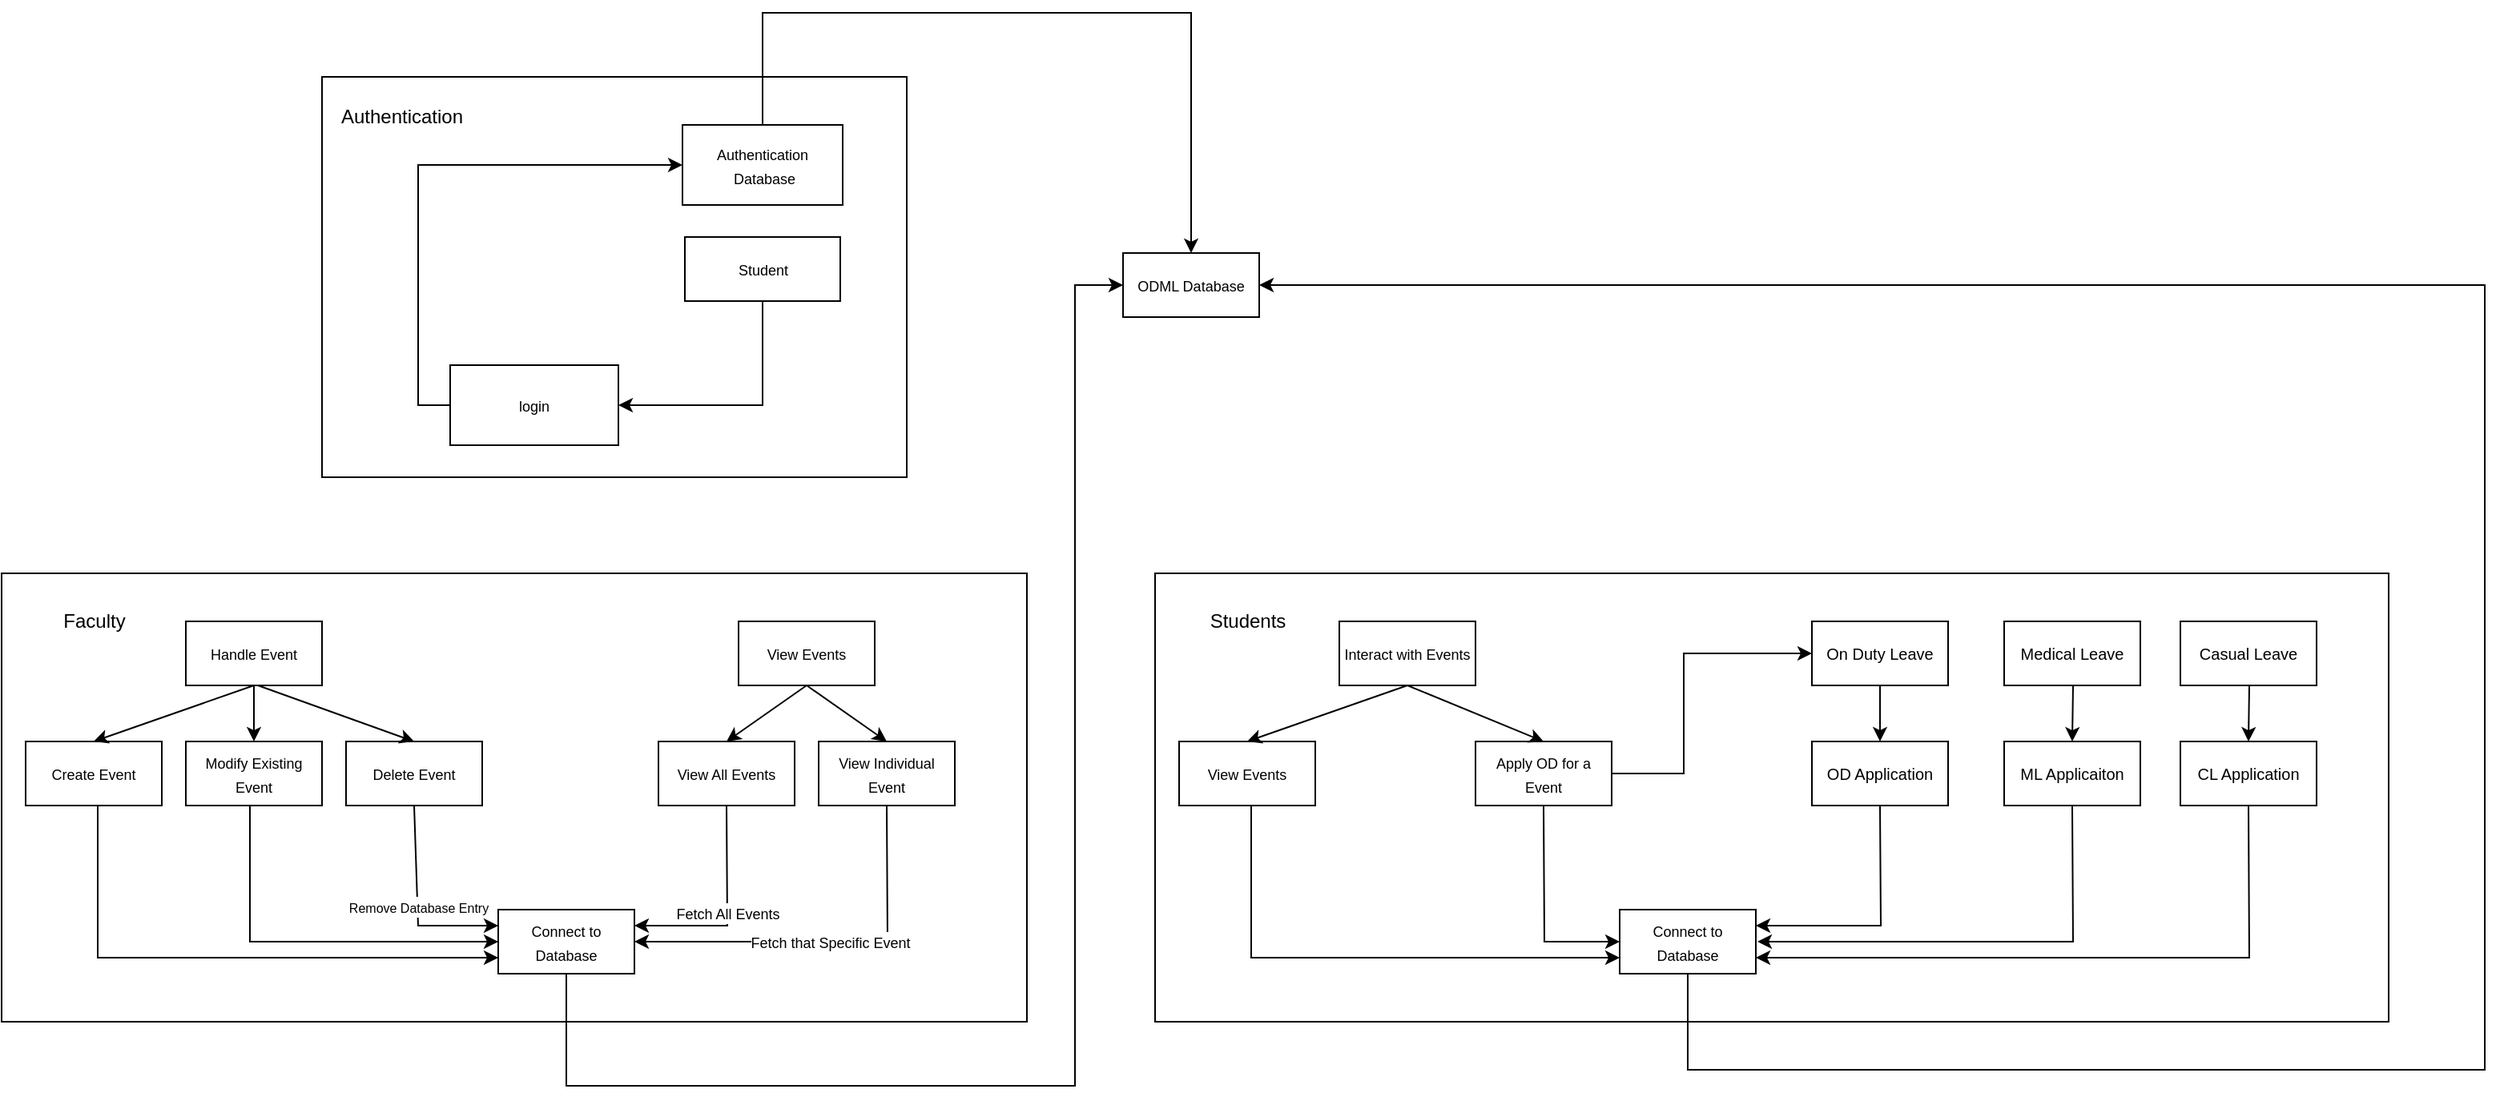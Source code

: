 <mxfile version="21.3.4" type="github">
  <diagram name="Page-1" id="e6GKfEfCSmbbXhmYiS7S">
    <mxGraphModel dx="2333" dy="1222" grid="1" gridSize="10" guides="1" tooltips="1" connect="1" arrows="1" fold="1" page="1" pageScale="1" pageWidth="850" pageHeight="1100" math="0" shadow="0">
      <root>
        <mxCell id="0" />
        <mxCell id="1" parent="0" />
        <mxCell id="_3qlMYkyY0_uglncItlu-45" value="" style="rounded=0;whiteSpace=wrap;html=1;" vertex="1" parent="1">
          <mxGeometry x="210" y="210" width="365" height="250" as="geometry" />
        </mxCell>
        <mxCell id="_3qlMYkyY0_uglncItlu-44" value="" style="rounded=0;whiteSpace=wrap;html=1;" vertex="1" parent="1">
          <mxGeometry x="10" y="520" width="640" height="280" as="geometry" />
        </mxCell>
        <mxCell id="_3qlMYkyY0_uglncItlu-1" value="&lt;font style=&quot;font-size: 9px;&quot;&gt;Student&lt;/font&gt;" style="rounded=0;whiteSpace=wrap;html=1;" vertex="1" parent="1">
          <mxGeometry x="436.5" y="310" width="97" height="40" as="geometry" />
        </mxCell>
        <mxCell id="_3qlMYkyY0_uglncItlu-111" style="edgeStyle=orthogonalEdgeStyle;rounded=0;orthogonalLoop=1;jettySize=auto;html=1;exitX=0.5;exitY=0;exitDx=0;exitDy=0;entryX=0.5;entryY=0;entryDx=0;entryDy=0;" edge="1" parent="1" source="_3qlMYkyY0_uglncItlu-2" target="_3qlMYkyY0_uglncItlu-105">
          <mxGeometry relative="1" as="geometry">
            <Array as="points">
              <mxPoint x="485" y="170" />
              <mxPoint x="753" y="170" />
            </Array>
          </mxGeometry>
        </mxCell>
        <mxCell id="_3qlMYkyY0_uglncItlu-2" value="&lt;font style=&quot;font-size: 9px;&quot;&gt;Authentication&lt;br&gt;&amp;nbsp;Database&lt;/font&gt;" style="rounded=0;whiteSpace=wrap;html=1;" vertex="1" parent="1">
          <mxGeometry x="435" y="240" width="100" height="50" as="geometry" />
        </mxCell>
        <mxCell id="_3qlMYkyY0_uglncItlu-8" style="edgeStyle=orthogonalEdgeStyle;rounded=0;orthogonalLoop=1;jettySize=auto;html=1;exitX=0;exitY=0.5;exitDx=0;exitDy=0;entryX=0;entryY=0.5;entryDx=0;entryDy=0;" edge="1" parent="1" source="_3qlMYkyY0_uglncItlu-3" target="_3qlMYkyY0_uglncItlu-2">
          <mxGeometry relative="1" as="geometry">
            <mxPoint x="230" y="250" as="targetPoint" />
          </mxGeometry>
        </mxCell>
        <mxCell id="_3qlMYkyY0_uglncItlu-3" value="&lt;font style=&quot;font-size: 9px;&quot;&gt;login&lt;/font&gt;" style="rounded=0;whiteSpace=wrap;html=1;" vertex="1" parent="1">
          <mxGeometry x="290" y="390" width="105" height="50" as="geometry" />
        </mxCell>
        <mxCell id="_3qlMYkyY0_uglncItlu-5" value="" style="endArrow=classic;html=1;rounded=0;exitX=0.5;exitY=1;exitDx=0;exitDy=0;entryX=1;entryY=0.5;entryDx=0;entryDy=0;" edge="1" parent="1" source="_3qlMYkyY0_uglncItlu-1" target="_3qlMYkyY0_uglncItlu-3">
          <mxGeometry width="50" height="50" relative="1" as="geometry">
            <mxPoint x="490" y="480" as="sourcePoint" />
            <mxPoint x="540" y="430" as="targetPoint" />
            <Array as="points">
              <mxPoint x="485" y="415" />
            </Array>
          </mxGeometry>
        </mxCell>
        <mxCell id="_3qlMYkyY0_uglncItlu-10" value="Authentication" style="text;html=1;strokeColor=none;fillColor=none;align=center;verticalAlign=middle;whiteSpace=wrap;rounded=0;" vertex="1" parent="1">
          <mxGeometry x="230" y="220" width="60" height="30" as="geometry" />
        </mxCell>
        <mxCell id="_3qlMYkyY0_uglncItlu-12" value="&lt;font style=&quot;font-size: 9px;&quot;&gt;View Events&lt;/font&gt;" style="rounded=0;whiteSpace=wrap;html=1;" vertex="1" parent="1">
          <mxGeometry x="470" y="550" width="85" height="40" as="geometry" />
        </mxCell>
        <mxCell id="_3qlMYkyY0_uglncItlu-13" value="&lt;font style=&quot;font-size: 9px;&quot;&gt;View All Events&lt;/font&gt;" style="rounded=0;whiteSpace=wrap;html=1;" vertex="1" parent="1">
          <mxGeometry x="420" y="625" width="85" height="40" as="geometry" />
        </mxCell>
        <mxCell id="_3qlMYkyY0_uglncItlu-14" value="&lt;font style=&quot;font-size: 9px;&quot;&gt;View Individual Event&lt;/font&gt;" style="rounded=0;whiteSpace=wrap;html=1;" vertex="1" parent="1">
          <mxGeometry x="520" y="625" width="85" height="40" as="geometry" />
        </mxCell>
        <mxCell id="_3qlMYkyY0_uglncItlu-19" value="" style="endArrow=classic;html=1;rounded=0;exitX=0.5;exitY=1;exitDx=0;exitDy=0;entryX=0.5;entryY=0;entryDx=0;entryDy=0;" edge="1" parent="1" source="_3qlMYkyY0_uglncItlu-12" target="_3qlMYkyY0_uglncItlu-13">
          <mxGeometry width="50" height="50" relative="1" as="geometry">
            <mxPoint x="460" y="620" as="sourcePoint" />
            <mxPoint x="510" y="570" as="targetPoint" />
          </mxGeometry>
        </mxCell>
        <mxCell id="_3qlMYkyY0_uglncItlu-20" value="" style="endArrow=classic;html=1;rounded=0;exitX=0.5;exitY=1;exitDx=0;exitDy=0;entryX=0.5;entryY=0;entryDx=0;entryDy=0;" edge="1" parent="1" source="_3qlMYkyY0_uglncItlu-12" target="_3qlMYkyY0_uglncItlu-14">
          <mxGeometry width="50" height="50" relative="1" as="geometry">
            <mxPoint x="523" y="600" as="sourcePoint" />
            <mxPoint x="473" y="635" as="targetPoint" />
          </mxGeometry>
        </mxCell>
        <mxCell id="_3qlMYkyY0_uglncItlu-112" style="edgeStyle=orthogonalEdgeStyle;rounded=0;orthogonalLoop=1;jettySize=auto;html=1;exitX=0.5;exitY=1;exitDx=0;exitDy=0;entryX=0;entryY=0.5;entryDx=0;entryDy=0;" edge="1" parent="1" source="_3qlMYkyY0_uglncItlu-22" target="_3qlMYkyY0_uglncItlu-105">
          <mxGeometry relative="1" as="geometry">
            <Array as="points">
              <mxPoint x="363" y="840" />
              <mxPoint x="680" y="840" />
              <mxPoint x="680" y="340" />
            </Array>
          </mxGeometry>
        </mxCell>
        <mxCell id="_3qlMYkyY0_uglncItlu-22" value="&lt;font style=&quot;font-size: 9px;&quot;&gt;Connect to Database&lt;/font&gt;" style="rounded=0;whiteSpace=wrap;html=1;" vertex="1" parent="1">
          <mxGeometry x="320" y="730" width="85" height="40" as="geometry" />
        </mxCell>
        <mxCell id="_3qlMYkyY0_uglncItlu-24" value="&lt;font style=&quot;font-size: 9px;&quot;&gt;Handle Event&lt;/font&gt;" style="rounded=0;whiteSpace=wrap;html=1;" vertex="1" parent="1">
          <mxGeometry x="125" y="550" width="85" height="40" as="geometry" />
        </mxCell>
        <mxCell id="_3qlMYkyY0_uglncItlu-25" value="&lt;font style=&quot;font-size: 9px;&quot;&gt;Create Event&lt;/font&gt;" style="rounded=0;whiteSpace=wrap;html=1;" vertex="1" parent="1">
          <mxGeometry x="25" y="625" width="85" height="40" as="geometry" />
        </mxCell>
        <mxCell id="_3qlMYkyY0_uglncItlu-26" value="&lt;font style=&quot;font-size: 9px;&quot;&gt;Modify Existing Event&lt;/font&gt;" style="rounded=0;whiteSpace=wrap;html=1;" vertex="1" parent="1">
          <mxGeometry x="125" y="625" width="85" height="40" as="geometry" />
        </mxCell>
        <mxCell id="_3qlMYkyY0_uglncItlu-27" value="" style="endArrow=classic;html=1;rounded=0;exitX=0.5;exitY=1;exitDx=0;exitDy=0;entryX=0.5;entryY=0;entryDx=0;entryDy=0;" edge="1" parent="1" source="_3qlMYkyY0_uglncItlu-24" target="_3qlMYkyY0_uglncItlu-25">
          <mxGeometry width="50" height="50" relative="1" as="geometry">
            <mxPoint x="65" y="620" as="sourcePoint" />
            <mxPoint x="115" y="570" as="targetPoint" />
          </mxGeometry>
        </mxCell>
        <mxCell id="_3qlMYkyY0_uglncItlu-28" value="" style="endArrow=classic;html=1;rounded=0;exitX=0.5;exitY=1;exitDx=0;exitDy=0;entryX=0.5;entryY=0;entryDx=0;entryDy=0;" edge="1" parent="1" source="_3qlMYkyY0_uglncItlu-24" target="_3qlMYkyY0_uglncItlu-26">
          <mxGeometry width="50" height="50" relative="1" as="geometry">
            <mxPoint x="128" y="600" as="sourcePoint" />
            <mxPoint x="78" y="635" as="targetPoint" />
          </mxGeometry>
        </mxCell>
        <mxCell id="_3qlMYkyY0_uglncItlu-29" value="&lt;font style=&quot;font-size: 9px;&quot;&gt;Delete Event&lt;/font&gt;" style="rounded=0;whiteSpace=wrap;html=1;" vertex="1" parent="1">
          <mxGeometry x="225" y="625" width="85" height="40" as="geometry" />
        </mxCell>
        <mxCell id="_3qlMYkyY0_uglncItlu-30" value="" style="endArrow=classic;html=1;rounded=0;entryX=0.5;entryY=0;entryDx=0;entryDy=0;" edge="1" parent="1" target="_3qlMYkyY0_uglncItlu-29">
          <mxGeometry width="50" height="50" relative="1" as="geometry">
            <mxPoint x="170" y="590" as="sourcePoint" />
            <mxPoint x="178" y="635" as="targetPoint" />
          </mxGeometry>
        </mxCell>
        <mxCell id="_3qlMYkyY0_uglncItlu-31" value="" style="endArrow=classic;html=1;rounded=0;exitX=0.5;exitY=1;exitDx=0;exitDy=0;entryX=0;entryY=0.5;entryDx=0;entryDy=0;" edge="1" parent="1" target="_3qlMYkyY0_uglncItlu-22">
          <mxGeometry width="50" height="50" relative="1" as="geometry">
            <mxPoint x="165" y="665" as="sourcePoint" />
            <mxPoint x="60" y="750" as="targetPoint" />
            <Array as="points">
              <mxPoint x="165" y="750" />
            </Array>
          </mxGeometry>
        </mxCell>
        <mxCell id="_3qlMYkyY0_uglncItlu-32" value="" style="endArrow=classic;html=1;rounded=0;exitX=0.5;exitY=1;exitDx=0;exitDy=0;entryX=0;entryY=0.75;entryDx=0;entryDy=0;" edge="1" parent="1" target="_3qlMYkyY0_uglncItlu-22">
          <mxGeometry width="50" height="50" relative="1" as="geometry">
            <mxPoint x="70" y="665" as="sourcePoint" />
            <mxPoint x="178" y="750" as="targetPoint" />
            <Array as="points">
              <mxPoint x="70" y="760" />
            </Array>
          </mxGeometry>
        </mxCell>
        <mxCell id="_3qlMYkyY0_uglncItlu-38" value="" style="endArrow=classic;html=1;rounded=0;entryX=1;entryY=0.25;entryDx=0;entryDy=0;exitX=0.5;exitY=1;exitDx=0;exitDy=0;" edge="1" parent="1" source="_3qlMYkyY0_uglncItlu-13" target="_3qlMYkyY0_uglncItlu-22">
          <mxGeometry relative="1" as="geometry">
            <mxPoint x="320" y="550" as="sourcePoint" />
            <mxPoint x="420" y="550" as="targetPoint" />
            <Array as="points">
              <mxPoint x="463" y="740" />
            </Array>
          </mxGeometry>
        </mxCell>
        <mxCell id="_3qlMYkyY0_uglncItlu-39" value="&lt;font style=&quot;font-size: 9px;&quot;&gt;Fetch All Events&lt;/font&gt;" style="edgeLabel;resizable=0;html=1;align=center;verticalAlign=middle;" connectable="0" vertex="1" parent="_3qlMYkyY0_uglncItlu-38">
          <mxGeometry relative="1" as="geometry" />
        </mxCell>
        <mxCell id="_3qlMYkyY0_uglncItlu-40" value="" style="endArrow=classic;html=1;rounded=0;entryX=1;entryY=0.5;entryDx=0;entryDy=0;exitX=0.5;exitY=1;exitDx=0;exitDy=0;" edge="1" parent="1" source="_3qlMYkyY0_uglncItlu-14" target="_3qlMYkyY0_uglncItlu-22">
          <mxGeometry relative="1" as="geometry">
            <mxPoint x="558" y="675" as="sourcePoint" />
            <mxPoint x="500" y="750" as="targetPoint" />
            <Array as="points">
              <mxPoint x="563" y="750" />
            </Array>
          </mxGeometry>
        </mxCell>
        <mxCell id="_3qlMYkyY0_uglncItlu-41" value="&lt;font style=&quot;font-size: 9px;&quot;&gt;Fetch that Specific Event&lt;/font&gt;" style="edgeLabel;resizable=0;html=1;align=center;verticalAlign=middle;" connectable="0" vertex="1" parent="_3qlMYkyY0_uglncItlu-40">
          <mxGeometry relative="1" as="geometry" />
        </mxCell>
        <mxCell id="_3qlMYkyY0_uglncItlu-42" value="" style="endArrow=classic;html=1;rounded=0;exitX=0.5;exitY=1;exitDx=0;exitDy=0;entryX=0;entryY=0.25;entryDx=0;entryDy=0;" edge="1" parent="1" source="_3qlMYkyY0_uglncItlu-29" target="_3qlMYkyY0_uglncItlu-22">
          <mxGeometry relative="1" as="geometry">
            <mxPoint x="320" y="550" as="sourcePoint" />
            <mxPoint x="420" y="550" as="targetPoint" />
            <Array as="points">
              <mxPoint x="270" y="740" />
            </Array>
          </mxGeometry>
        </mxCell>
        <mxCell id="_3qlMYkyY0_uglncItlu-43" value="&lt;font style=&quot;font-size: 8px;&quot;&gt;Remove Database Entry&lt;/font&gt;" style="edgeLabel;resizable=0;html=1;align=center;verticalAlign=middle;" connectable="0" vertex="1" parent="_3qlMYkyY0_uglncItlu-42">
          <mxGeometry relative="1" as="geometry" />
        </mxCell>
        <mxCell id="_3qlMYkyY0_uglncItlu-46" value="Faculty" style="text;html=1;strokeColor=none;fillColor=none;align=center;verticalAlign=middle;whiteSpace=wrap;rounded=0;" vertex="1" parent="1">
          <mxGeometry x="37.5" y="535" width="60" height="30" as="geometry" />
        </mxCell>
        <mxCell id="_3qlMYkyY0_uglncItlu-70" value="" style="rounded=0;whiteSpace=wrap;html=1;" vertex="1" parent="1">
          <mxGeometry x="730" y="520" width="770" height="280" as="geometry" />
        </mxCell>
        <mxCell id="_3qlMYkyY0_uglncItlu-71" value="&lt;font size=&quot;1&quot;&gt;Medical Leave&lt;/font&gt;" style="rounded=0;whiteSpace=wrap;html=1;" vertex="1" parent="1">
          <mxGeometry x="1260" y="550" width="85" height="40" as="geometry" />
        </mxCell>
        <mxCell id="_3qlMYkyY0_uglncItlu-113" style="edgeStyle=orthogonalEdgeStyle;rounded=0;orthogonalLoop=1;jettySize=auto;html=1;exitX=0.5;exitY=1;exitDx=0;exitDy=0;entryX=1;entryY=0.5;entryDx=0;entryDy=0;" edge="1" parent="1" source="_3qlMYkyY0_uglncItlu-76" target="_3qlMYkyY0_uglncItlu-105">
          <mxGeometry relative="1" as="geometry">
            <Array as="points">
              <mxPoint x="1063" y="830" />
              <mxPoint x="1560" y="830" />
              <mxPoint x="1560" y="340" />
            </Array>
          </mxGeometry>
        </mxCell>
        <mxCell id="_3qlMYkyY0_uglncItlu-76" value="&lt;font style=&quot;font-size: 9px;&quot;&gt;Connect to Database&lt;/font&gt;" style="rounded=0;whiteSpace=wrap;html=1;" vertex="1" parent="1">
          <mxGeometry x="1020" y="730" width="85" height="40" as="geometry" />
        </mxCell>
        <mxCell id="_3qlMYkyY0_uglncItlu-77" value="&lt;font style=&quot;font-size: 9px;&quot;&gt;Interact with Events&lt;/font&gt;" style="rounded=0;whiteSpace=wrap;html=1;" vertex="1" parent="1">
          <mxGeometry x="845" y="550" width="85" height="40" as="geometry" />
        </mxCell>
        <mxCell id="_3qlMYkyY0_uglncItlu-78" value="&lt;font style=&quot;font-size: 9px;&quot;&gt;View Events&lt;/font&gt;" style="rounded=0;whiteSpace=wrap;html=1;" vertex="1" parent="1">
          <mxGeometry x="745" y="625" width="85" height="40" as="geometry" />
        </mxCell>
        <mxCell id="_3qlMYkyY0_uglncItlu-79" value="&lt;font style=&quot;font-size: 9px;&quot;&gt;Apply OD for a Event&lt;/font&gt;" style="rounded=0;whiteSpace=wrap;html=1;" vertex="1" parent="1">
          <mxGeometry x="930" y="625" width="85" height="40" as="geometry" />
        </mxCell>
        <mxCell id="_3qlMYkyY0_uglncItlu-80" value="" style="endArrow=classic;html=1;rounded=0;exitX=0.5;exitY=1;exitDx=0;exitDy=0;entryX=0.5;entryY=0;entryDx=0;entryDy=0;" edge="1" parent="1" source="_3qlMYkyY0_uglncItlu-77" target="_3qlMYkyY0_uglncItlu-78">
          <mxGeometry width="50" height="50" relative="1" as="geometry">
            <mxPoint x="785" y="620" as="sourcePoint" />
            <mxPoint x="835" y="570" as="targetPoint" />
          </mxGeometry>
        </mxCell>
        <mxCell id="_3qlMYkyY0_uglncItlu-81" value="" style="endArrow=classic;html=1;rounded=0;exitX=0.5;exitY=1;exitDx=0;exitDy=0;entryX=0.5;entryY=0;entryDx=0;entryDy=0;" edge="1" parent="1" source="_3qlMYkyY0_uglncItlu-77" target="_3qlMYkyY0_uglncItlu-79">
          <mxGeometry width="50" height="50" relative="1" as="geometry">
            <mxPoint x="848" y="600" as="sourcePoint" />
            <mxPoint x="798" y="635" as="targetPoint" />
          </mxGeometry>
        </mxCell>
        <mxCell id="_3qlMYkyY0_uglncItlu-84" value="" style="endArrow=classic;html=1;rounded=0;exitX=0.5;exitY=1;exitDx=0;exitDy=0;entryX=0;entryY=0.5;entryDx=0;entryDy=0;" edge="1" parent="1" target="_3qlMYkyY0_uglncItlu-76" source="_3qlMYkyY0_uglncItlu-79">
          <mxGeometry width="50" height="50" relative="1" as="geometry">
            <mxPoint x="885" y="665" as="sourcePoint" />
            <mxPoint x="780" y="750" as="targetPoint" />
            <Array as="points">
              <mxPoint x="973" y="750" />
            </Array>
          </mxGeometry>
        </mxCell>
        <mxCell id="_3qlMYkyY0_uglncItlu-85" value="" style="endArrow=classic;html=1;rounded=0;exitX=0.5;exitY=1;exitDx=0;exitDy=0;entryX=0;entryY=0.75;entryDx=0;entryDy=0;" edge="1" parent="1" target="_3qlMYkyY0_uglncItlu-76">
          <mxGeometry width="50" height="50" relative="1" as="geometry">
            <mxPoint x="790" y="665" as="sourcePoint" />
            <mxPoint x="898" y="750" as="targetPoint" />
            <Array as="points">
              <mxPoint x="790" y="760" />
            </Array>
          </mxGeometry>
        </mxCell>
        <mxCell id="_3qlMYkyY0_uglncItlu-92" value="Students" style="text;html=1;strokeColor=none;fillColor=none;align=center;verticalAlign=middle;whiteSpace=wrap;rounded=0;" vertex="1" parent="1">
          <mxGeometry x="757.5" y="535" width="60" height="30" as="geometry" />
        </mxCell>
        <mxCell id="_3qlMYkyY0_uglncItlu-93" value="&lt;font size=&quot;1&quot;&gt;On Duty Leave&lt;/font&gt;" style="rounded=0;whiteSpace=wrap;html=1;" vertex="1" parent="1">
          <mxGeometry x="1140" y="550" width="85" height="40" as="geometry" />
        </mxCell>
        <mxCell id="_3qlMYkyY0_uglncItlu-94" value="&lt;font size=&quot;1&quot;&gt;Casual Leave&lt;/font&gt;" style="rounded=0;whiteSpace=wrap;html=1;" vertex="1" parent="1">
          <mxGeometry x="1370" y="550" width="85" height="40" as="geometry" />
        </mxCell>
        <mxCell id="_3qlMYkyY0_uglncItlu-95" value="" style="endArrow=classic;html=1;rounded=0;exitX=1;exitY=0.5;exitDx=0;exitDy=0;entryX=0;entryY=0.5;entryDx=0;entryDy=0;" edge="1" parent="1" source="_3qlMYkyY0_uglncItlu-79" target="_3qlMYkyY0_uglncItlu-93">
          <mxGeometry width="50" height="50" relative="1" as="geometry">
            <mxPoint x="983" y="675" as="sourcePoint" />
            <mxPoint x="1030" y="760" as="targetPoint" />
            <Array as="points">
              <mxPoint x="1060" y="645" />
              <mxPoint x="1060" y="570" />
            </Array>
          </mxGeometry>
        </mxCell>
        <mxCell id="_3qlMYkyY0_uglncItlu-96" value="&lt;font size=&quot;1&quot;&gt;OD Application&lt;/font&gt;" style="rounded=0;whiteSpace=wrap;html=1;" vertex="1" parent="1">
          <mxGeometry x="1140" y="625" width="85" height="40" as="geometry" />
        </mxCell>
        <mxCell id="_3qlMYkyY0_uglncItlu-97" value="" style="endArrow=classic;html=1;rounded=0;exitX=0.5;exitY=1;exitDx=0;exitDy=0;entryX=0.5;entryY=0;entryDx=0;entryDy=0;" edge="1" parent="1" source="_3qlMYkyY0_uglncItlu-93" target="_3qlMYkyY0_uglncItlu-96">
          <mxGeometry width="50" height="50" relative="1" as="geometry">
            <mxPoint x="898" y="600" as="sourcePoint" />
            <mxPoint x="983" y="635" as="targetPoint" />
          </mxGeometry>
        </mxCell>
        <mxCell id="_3qlMYkyY0_uglncItlu-98" value="&lt;font size=&quot;1&quot;&gt;ML Applicaiton&lt;/font&gt;" style="rounded=0;whiteSpace=wrap;html=1;" vertex="1" parent="1">
          <mxGeometry x="1260" y="625" width="85" height="40" as="geometry" />
        </mxCell>
        <mxCell id="_3qlMYkyY0_uglncItlu-99" value="" style="endArrow=classic;html=1;rounded=0;exitX=0.5;exitY=1;exitDx=0;exitDy=0;entryX=0.5;entryY=0;entryDx=0;entryDy=0;" edge="1" parent="1" target="_3qlMYkyY0_uglncItlu-98">
          <mxGeometry width="50" height="50" relative="1" as="geometry">
            <mxPoint x="1303" y="590" as="sourcePoint" />
            <mxPoint x="1103" y="635" as="targetPoint" />
          </mxGeometry>
        </mxCell>
        <mxCell id="_3qlMYkyY0_uglncItlu-100" value="&lt;font size=&quot;1&quot;&gt;CL Application&lt;/font&gt;" style="rounded=0;whiteSpace=wrap;html=1;" vertex="1" parent="1">
          <mxGeometry x="1370" y="625" width="85" height="40" as="geometry" />
        </mxCell>
        <mxCell id="_3qlMYkyY0_uglncItlu-101" value="" style="endArrow=classic;html=1;rounded=0;exitX=0.5;exitY=1;exitDx=0;exitDy=0;entryX=0.5;entryY=0;entryDx=0;entryDy=0;" edge="1" parent="1" target="_3qlMYkyY0_uglncItlu-100">
          <mxGeometry width="50" height="50" relative="1" as="geometry">
            <mxPoint x="1413" y="590" as="sourcePoint" />
            <mxPoint x="1213" y="635" as="targetPoint" />
          </mxGeometry>
        </mxCell>
        <mxCell id="_3qlMYkyY0_uglncItlu-102" value="" style="endArrow=classic;html=1;rounded=0;exitX=0.5;exitY=1;exitDx=0;exitDy=0;entryX=1;entryY=0.25;entryDx=0;entryDy=0;" edge="1" parent="1" source="_3qlMYkyY0_uglncItlu-96" target="_3qlMYkyY0_uglncItlu-76">
          <mxGeometry width="50" height="50" relative="1" as="geometry">
            <mxPoint x="983" y="675" as="sourcePoint" />
            <mxPoint x="1030" y="760" as="targetPoint" />
            <Array as="points">
              <mxPoint x="1183" y="740" />
            </Array>
          </mxGeometry>
        </mxCell>
        <mxCell id="_3qlMYkyY0_uglncItlu-103" value="" style="endArrow=classic;html=1;rounded=0;exitX=0.5;exitY=1;exitDx=0;exitDy=0;entryX=1;entryY=0.5;entryDx=0;entryDy=0;" edge="1" parent="1" source="_3qlMYkyY0_uglncItlu-98">
          <mxGeometry width="50" height="50" relative="1" as="geometry">
            <mxPoint x="1302.5" y="665" as="sourcePoint" />
            <mxPoint x="1106" y="750.0" as="targetPoint" />
            <Array as="points">
              <mxPoint x="1303" y="750" />
            </Array>
          </mxGeometry>
        </mxCell>
        <mxCell id="_3qlMYkyY0_uglncItlu-104" value="" style="endArrow=classic;html=1;rounded=0;exitX=0.5;exitY=1;exitDx=0;exitDy=0;entryX=1;entryY=0.75;entryDx=0;entryDy=0;" edge="1" parent="1" source="_3qlMYkyY0_uglncItlu-100" target="_3qlMYkyY0_uglncItlu-76">
          <mxGeometry width="50" height="50" relative="1" as="geometry">
            <mxPoint x="1313" y="675" as="sourcePoint" />
            <mxPoint x="1116" y="760.0" as="targetPoint" />
            <Array as="points">
              <mxPoint x="1413" y="760" />
            </Array>
          </mxGeometry>
        </mxCell>
        <mxCell id="_3qlMYkyY0_uglncItlu-105" value="&lt;font style=&quot;font-size: 9px;&quot;&gt;ODML Database&lt;/font&gt;" style="rounded=0;whiteSpace=wrap;html=1;" vertex="1" parent="1">
          <mxGeometry x="710" y="320" width="85" height="40" as="geometry" />
        </mxCell>
      </root>
    </mxGraphModel>
  </diagram>
</mxfile>
